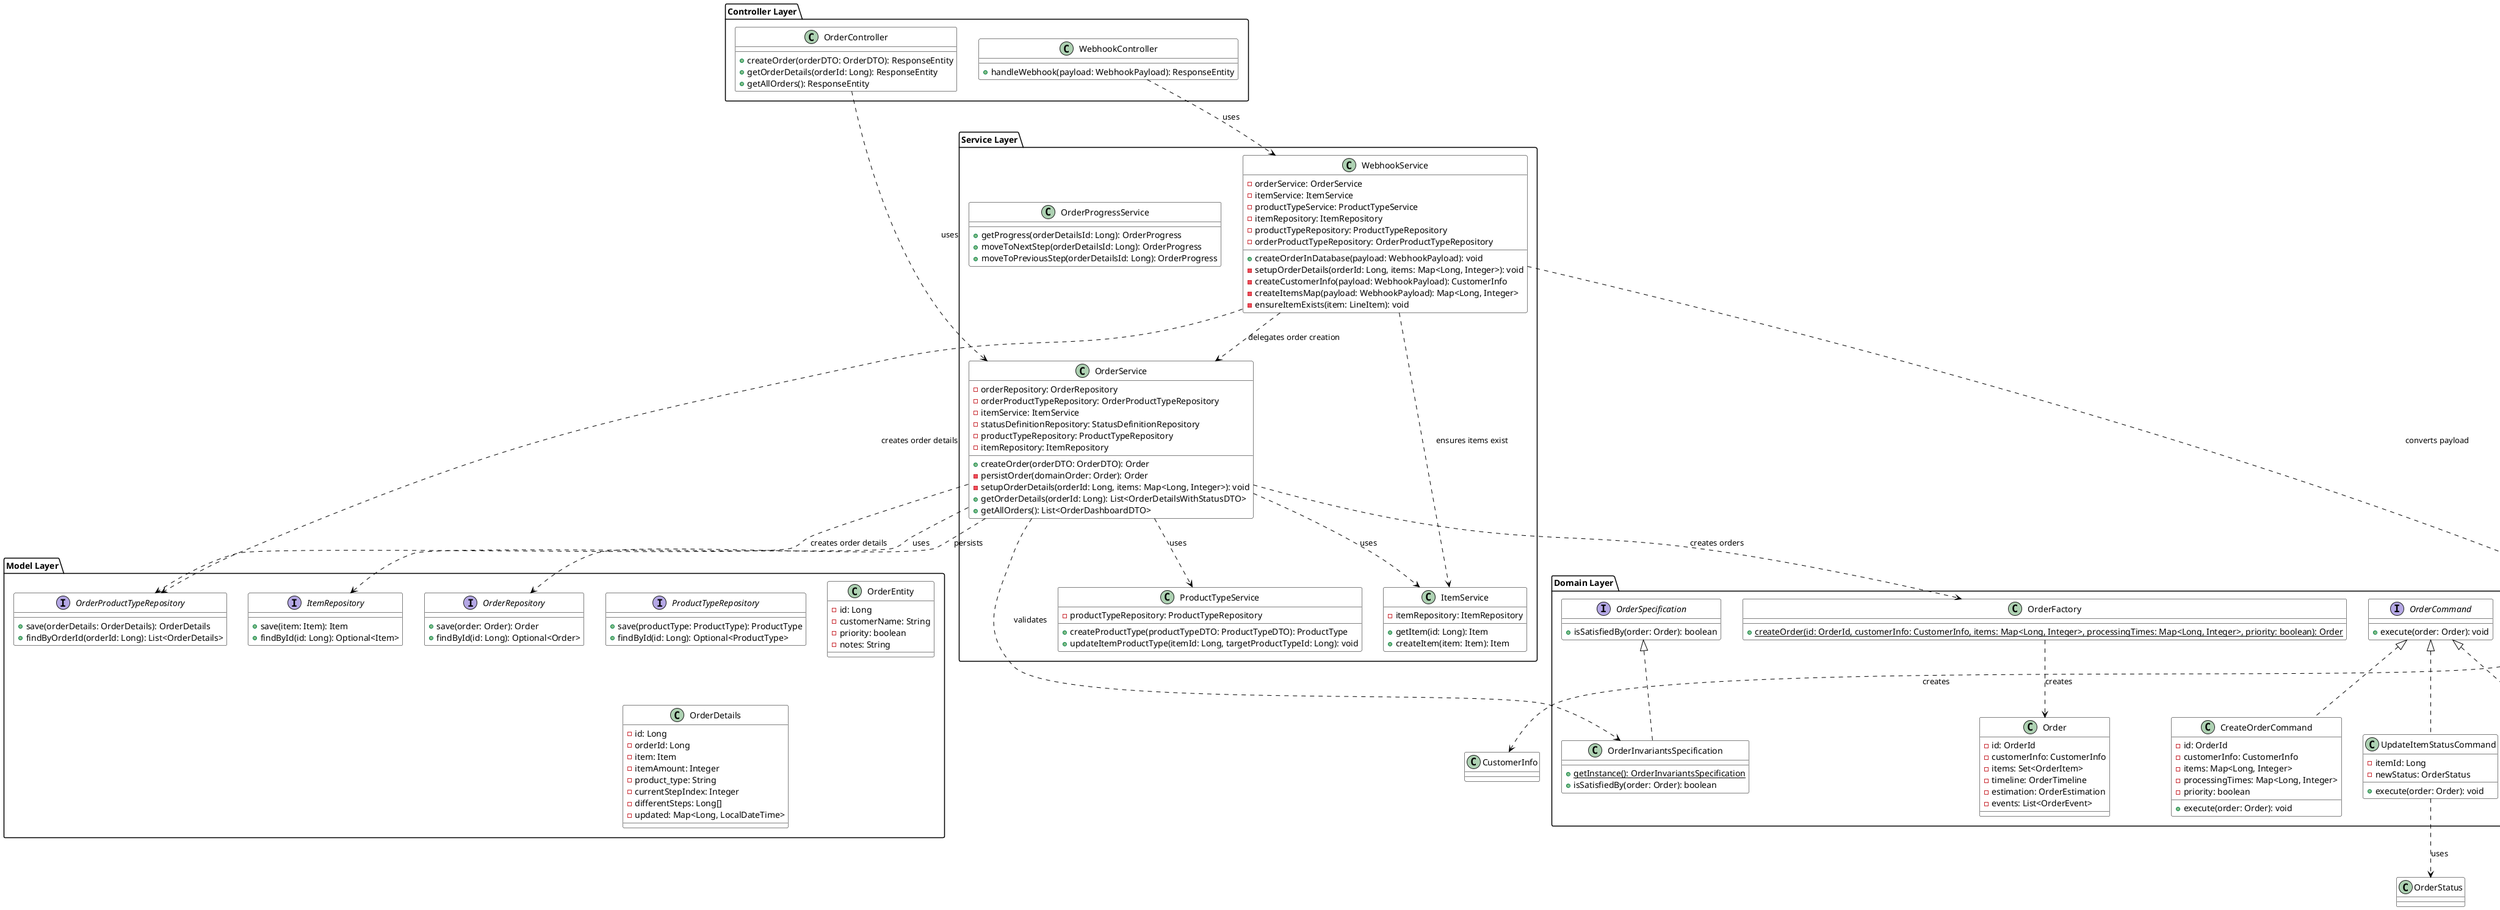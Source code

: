 @startuml Order Status Tracker - Class Diagram

' Style configurations
skinparam class {
    BackgroundColor White
    ArrowColor Black
    BorderColor Black
}

' Controllers
package "Controller Layer" {
    class OrderController {
        + createOrder(orderDTO: OrderDTO): ResponseEntity
        + getOrderDetails(orderId: Long): ResponseEntity
        + getAllOrders(): ResponseEntity
    }

    class WebhookController {
        + handleWebhook(payload: WebhookPayload): ResponseEntity
    }
}

' Services
package "Service Layer" {
    class OrderService {
        - orderRepository: OrderRepository
        - orderProductTypeRepository: OrderProductTypeRepository
        - itemService: ItemService
        - statusDefinitionRepository: StatusDefinitionRepository
        - productTypeRepository: ProductTypeRepository
        - itemRepository: ItemRepository
        + createOrder(orderDTO: OrderDTO): Order
        - persistOrder(domainOrder: Order): Order
        - setupOrderDetails(orderId: Long, items: Map<Long, Integer>): void
        + getOrderDetails(orderId: Long): List<OrderDetailsWithStatusDTO>
        + getAllOrders(): List<OrderDashboardDTO>
    }

    class WebhookService {
        - orderService: OrderService
        - itemService: ItemService
        - productTypeService: ProductTypeService
        - itemRepository: ItemRepository
        - productTypeRepository: ProductTypeRepository
        - orderProductTypeRepository: OrderProductTypeRepository
        + createOrderInDatabase(payload: WebhookPayload): void
        - setupOrderDetails(orderId: Long, items: Map<Long, Integer>): void
        - createCustomerInfo(payload: WebhookPayload): CustomerInfo
        - createItemsMap(payload: WebhookPayload): Map<Long, Integer>
        - ensureItemExists(item: LineItem): void
    }

    class ItemService {
        - itemRepository: ItemRepository
        + getItem(id: Long): Item
        + createItem(item: Item): Item
    }

    class ProductTypeService {
        - productTypeRepository: ProductTypeRepository
        + createProductType(productTypeDTO: ProductTypeDTO): ProductType
        + updateItemProductType(itemId: Long, targetProductTypeId: Long): void
    }

    class OrderProgressService {
        + getProgress(orderDetailsId: Long): OrderProgress
        + moveToNextStep(orderDetailsId: Long): OrderProgress
        + moveToPreviousStep(orderDetailsId: Long): OrderProgress
    }
}

' Domain Layer
package "Domain Layer" {
    class Order {
        - id: OrderId
        - customerInfo: CustomerInfo
        - items: Set<OrderItem>
        - timeline: OrderTimeline
        - estimation: OrderEstimation
        - events: List<OrderEvent>
    }

    class OrderFactory {
        + {static} createOrder(id: OrderId, customerInfo: CustomerInfo, items: Map<Long, Integer>, processingTimes: Map<Long, Integer>, priority: boolean): Order
    }

    interface OrderCommand {
        + execute(order: Order): void
    }

    class CreateOrderCommand {
        - id: OrderId
        - customerInfo: CustomerInfo
        - items: Map<Long, Integer>
        - processingTimes: Map<Long, Integer>
        - priority: boolean
        + execute(order: Order): void
    }

    class UpdateItemStatusCommand {
        - itemId: Long
        - newStatus: OrderStatus
        + execute(order: Order): void
    }

    class UpdateProductTypeCommand {
        - itemId: Long
        - transition: ProductTypeTransition
        + execute(order: Order): void
    }

    interface OrderSpecification {
        + isSatisfiedBy(order: Order): boolean
    }

    class OrderInvariantsSpecification {
        + {static} getInstance(): OrderInvariantsSpecification
        + isSatisfiedBy(order: Order): boolean
    }

    class WebhookOrder {
        + {static} fromPayload(payload: WebhookPayload): WebhookOrder
    }
}

' Model Layer
package "Model Layer" {
    interface OrderRepository {
        + save(order: Order): Order
        + findById(id: Long): Optional<Order>
    }

    interface OrderProductTypeRepository {
        + save(orderDetails: OrderDetails): OrderDetails
        + findByOrderId(orderId: Long): List<OrderDetails>
    }

    interface ItemRepository {
        + save(item: Item): Item
        + findById(id: Long): Optional<Item>
    }

    interface ProductTypeRepository {
        + save(productType: ProductType): ProductType
        + findById(id: Long): Optional<ProductType>
    }

    class OrderEntity {
        - id: Long
        - customerName: String
        - priority: boolean
        - notes: String
    }

    class OrderDetails {
        - id: Long
        - orderId: Long
        - item: Item
        - itemAmount: Integer
        - product_type: String
        - currentStepIndex: Integer
        - differentSteps: Long[]
        - updated: Map<Long, LocalDateTime>
    }
}

' Relationships
OrderController ..> OrderService: uses
WebhookController ..> WebhookService: uses

WebhookService ..> OrderService: delegates order creation
WebhookService ..> WebhookOrder: converts payload
WebhookService ..> ItemService: ensures items exist
WebhookService ..> OrderProductTypeRepository: creates order details

OrderService ..> OrderFactory: creates orders
OrderService ..> OrderInvariantsSpecification: validates
OrderService ..> OrderRepository: persists
OrderService ..> ItemRepository: uses
OrderService ..> ItemService: uses
OrderService ..> ProductTypeService: uses
OrderService ..> OrderProductTypeRepository: creates order details

OrderCommand <|.. CreateOrderCommand
OrderCommand <|.. UpdateItemStatusCommand
OrderCommand <|.. UpdateProductTypeCommand
OrderSpecification <|.. OrderInvariantsSpecification

OrderFactory ..> Order: creates
WebhookOrder ..> CustomerInfo: creates
WebhookOrder ..> OrderId: creates

UpdateProductTypeCommand ..> ProductTypeTransition: uses
UpdateItemStatusCommand ..> OrderStatus: uses

@enduml
